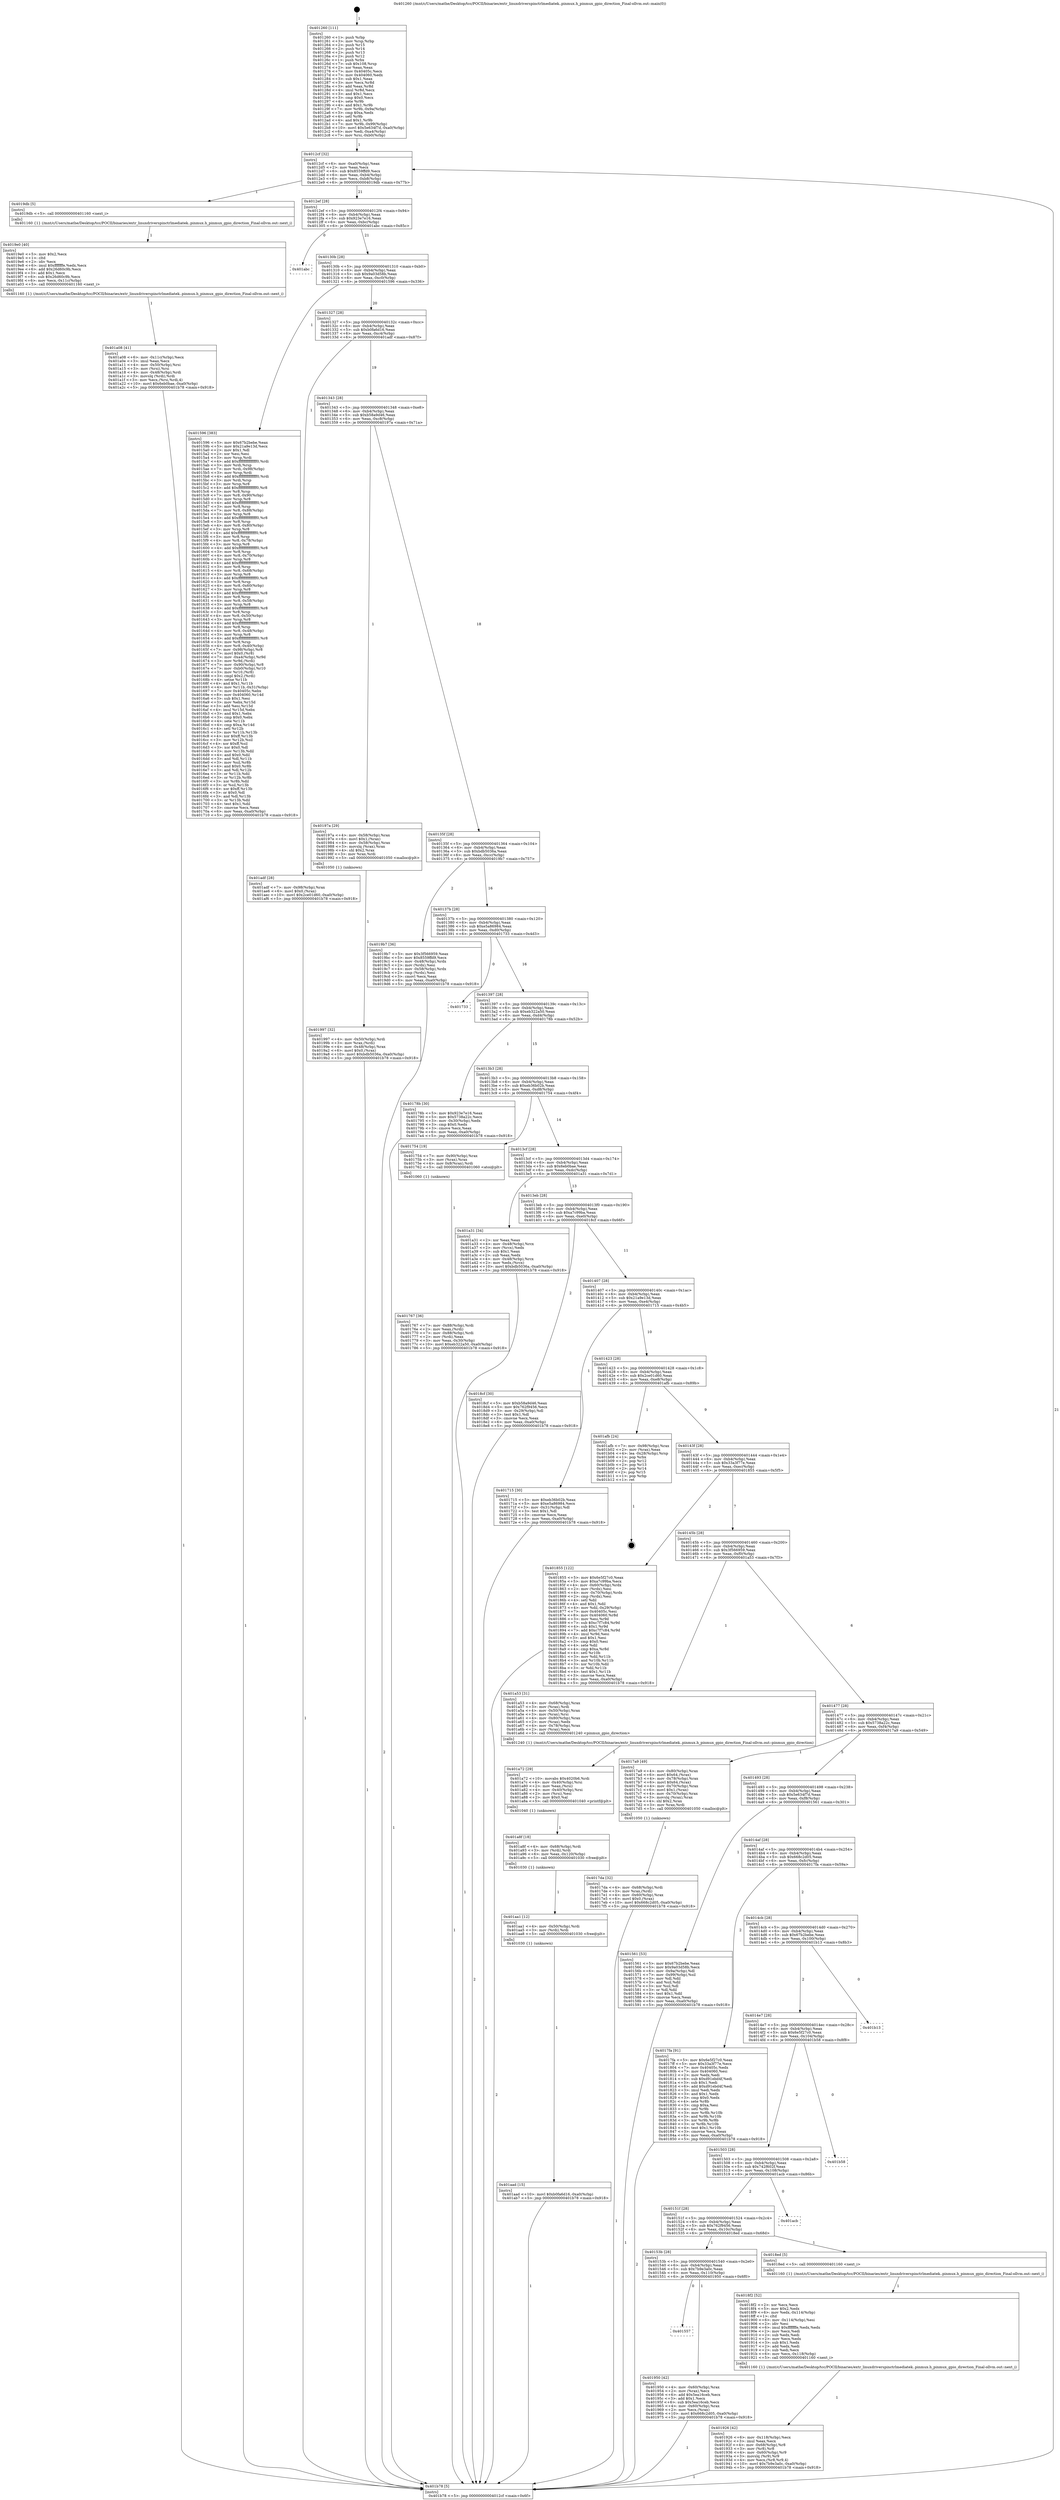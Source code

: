 digraph "0x401260" {
  label = "0x401260 (/mnt/c/Users/mathe/Desktop/tcc/POCII/binaries/extr_linuxdriverspinctrlmediatek..pinmux.h_pinmux_gpio_direction_Final-ollvm.out::main(0))"
  labelloc = "t"
  node[shape=record]

  Entry [label="",width=0.3,height=0.3,shape=circle,fillcolor=black,style=filled]
  "0x4012cf" [label="{
     0x4012cf [32]\l
     | [instrs]\l
     &nbsp;&nbsp;0x4012cf \<+6\>: mov -0xa0(%rbp),%eax\l
     &nbsp;&nbsp;0x4012d5 \<+2\>: mov %eax,%ecx\l
     &nbsp;&nbsp;0x4012d7 \<+6\>: sub $0x8559ffd9,%ecx\l
     &nbsp;&nbsp;0x4012dd \<+6\>: mov %eax,-0xb4(%rbp)\l
     &nbsp;&nbsp;0x4012e3 \<+6\>: mov %ecx,-0xb8(%rbp)\l
     &nbsp;&nbsp;0x4012e9 \<+6\>: je 00000000004019db \<main+0x77b\>\l
  }"]
  "0x4019db" [label="{
     0x4019db [5]\l
     | [instrs]\l
     &nbsp;&nbsp;0x4019db \<+5\>: call 0000000000401160 \<next_i\>\l
     | [calls]\l
     &nbsp;&nbsp;0x401160 \{1\} (/mnt/c/Users/mathe/Desktop/tcc/POCII/binaries/extr_linuxdriverspinctrlmediatek..pinmux.h_pinmux_gpio_direction_Final-ollvm.out::next_i)\l
  }"]
  "0x4012ef" [label="{
     0x4012ef [28]\l
     | [instrs]\l
     &nbsp;&nbsp;0x4012ef \<+5\>: jmp 00000000004012f4 \<main+0x94\>\l
     &nbsp;&nbsp;0x4012f4 \<+6\>: mov -0xb4(%rbp),%eax\l
     &nbsp;&nbsp;0x4012fa \<+5\>: sub $0x923e7e16,%eax\l
     &nbsp;&nbsp;0x4012ff \<+6\>: mov %eax,-0xbc(%rbp)\l
     &nbsp;&nbsp;0x401305 \<+6\>: je 0000000000401abc \<main+0x85c\>\l
  }"]
  Exit [label="",width=0.3,height=0.3,shape=circle,fillcolor=black,style=filled,peripheries=2]
  "0x401abc" [label="{
     0x401abc\l
  }", style=dashed]
  "0x40130b" [label="{
     0x40130b [28]\l
     | [instrs]\l
     &nbsp;&nbsp;0x40130b \<+5\>: jmp 0000000000401310 \<main+0xb0\>\l
     &nbsp;&nbsp;0x401310 \<+6\>: mov -0xb4(%rbp),%eax\l
     &nbsp;&nbsp;0x401316 \<+5\>: sub $0x9a03d58b,%eax\l
     &nbsp;&nbsp;0x40131b \<+6\>: mov %eax,-0xc0(%rbp)\l
     &nbsp;&nbsp;0x401321 \<+6\>: je 0000000000401596 \<main+0x336\>\l
  }"]
  "0x401aad" [label="{
     0x401aad [15]\l
     | [instrs]\l
     &nbsp;&nbsp;0x401aad \<+10\>: movl $0xb0fa6d16,-0xa0(%rbp)\l
     &nbsp;&nbsp;0x401ab7 \<+5\>: jmp 0000000000401b78 \<main+0x918\>\l
  }"]
  "0x401596" [label="{
     0x401596 [383]\l
     | [instrs]\l
     &nbsp;&nbsp;0x401596 \<+5\>: mov $0x67b2bebe,%eax\l
     &nbsp;&nbsp;0x40159b \<+5\>: mov $0x21a9e13d,%ecx\l
     &nbsp;&nbsp;0x4015a0 \<+2\>: mov $0x1,%dl\l
     &nbsp;&nbsp;0x4015a2 \<+2\>: xor %esi,%esi\l
     &nbsp;&nbsp;0x4015a4 \<+3\>: mov %rsp,%rdi\l
     &nbsp;&nbsp;0x4015a7 \<+4\>: add $0xfffffffffffffff0,%rdi\l
     &nbsp;&nbsp;0x4015ab \<+3\>: mov %rdi,%rsp\l
     &nbsp;&nbsp;0x4015ae \<+7\>: mov %rdi,-0x98(%rbp)\l
     &nbsp;&nbsp;0x4015b5 \<+3\>: mov %rsp,%rdi\l
     &nbsp;&nbsp;0x4015b8 \<+4\>: add $0xfffffffffffffff0,%rdi\l
     &nbsp;&nbsp;0x4015bc \<+3\>: mov %rdi,%rsp\l
     &nbsp;&nbsp;0x4015bf \<+3\>: mov %rsp,%r8\l
     &nbsp;&nbsp;0x4015c2 \<+4\>: add $0xfffffffffffffff0,%r8\l
     &nbsp;&nbsp;0x4015c6 \<+3\>: mov %r8,%rsp\l
     &nbsp;&nbsp;0x4015c9 \<+7\>: mov %r8,-0x90(%rbp)\l
     &nbsp;&nbsp;0x4015d0 \<+3\>: mov %rsp,%r8\l
     &nbsp;&nbsp;0x4015d3 \<+4\>: add $0xfffffffffffffff0,%r8\l
     &nbsp;&nbsp;0x4015d7 \<+3\>: mov %r8,%rsp\l
     &nbsp;&nbsp;0x4015da \<+7\>: mov %r8,-0x88(%rbp)\l
     &nbsp;&nbsp;0x4015e1 \<+3\>: mov %rsp,%r8\l
     &nbsp;&nbsp;0x4015e4 \<+4\>: add $0xfffffffffffffff0,%r8\l
     &nbsp;&nbsp;0x4015e8 \<+3\>: mov %r8,%rsp\l
     &nbsp;&nbsp;0x4015eb \<+4\>: mov %r8,-0x80(%rbp)\l
     &nbsp;&nbsp;0x4015ef \<+3\>: mov %rsp,%r8\l
     &nbsp;&nbsp;0x4015f2 \<+4\>: add $0xfffffffffffffff0,%r8\l
     &nbsp;&nbsp;0x4015f6 \<+3\>: mov %r8,%rsp\l
     &nbsp;&nbsp;0x4015f9 \<+4\>: mov %r8,-0x78(%rbp)\l
     &nbsp;&nbsp;0x4015fd \<+3\>: mov %rsp,%r8\l
     &nbsp;&nbsp;0x401600 \<+4\>: add $0xfffffffffffffff0,%r8\l
     &nbsp;&nbsp;0x401604 \<+3\>: mov %r8,%rsp\l
     &nbsp;&nbsp;0x401607 \<+4\>: mov %r8,-0x70(%rbp)\l
     &nbsp;&nbsp;0x40160b \<+3\>: mov %rsp,%r8\l
     &nbsp;&nbsp;0x40160e \<+4\>: add $0xfffffffffffffff0,%r8\l
     &nbsp;&nbsp;0x401612 \<+3\>: mov %r8,%rsp\l
     &nbsp;&nbsp;0x401615 \<+4\>: mov %r8,-0x68(%rbp)\l
     &nbsp;&nbsp;0x401619 \<+3\>: mov %rsp,%r8\l
     &nbsp;&nbsp;0x40161c \<+4\>: add $0xfffffffffffffff0,%r8\l
     &nbsp;&nbsp;0x401620 \<+3\>: mov %r8,%rsp\l
     &nbsp;&nbsp;0x401623 \<+4\>: mov %r8,-0x60(%rbp)\l
     &nbsp;&nbsp;0x401627 \<+3\>: mov %rsp,%r8\l
     &nbsp;&nbsp;0x40162a \<+4\>: add $0xfffffffffffffff0,%r8\l
     &nbsp;&nbsp;0x40162e \<+3\>: mov %r8,%rsp\l
     &nbsp;&nbsp;0x401631 \<+4\>: mov %r8,-0x58(%rbp)\l
     &nbsp;&nbsp;0x401635 \<+3\>: mov %rsp,%r8\l
     &nbsp;&nbsp;0x401638 \<+4\>: add $0xfffffffffffffff0,%r8\l
     &nbsp;&nbsp;0x40163c \<+3\>: mov %r8,%rsp\l
     &nbsp;&nbsp;0x40163f \<+4\>: mov %r8,-0x50(%rbp)\l
     &nbsp;&nbsp;0x401643 \<+3\>: mov %rsp,%r8\l
     &nbsp;&nbsp;0x401646 \<+4\>: add $0xfffffffffffffff0,%r8\l
     &nbsp;&nbsp;0x40164a \<+3\>: mov %r8,%rsp\l
     &nbsp;&nbsp;0x40164d \<+4\>: mov %r8,-0x48(%rbp)\l
     &nbsp;&nbsp;0x401651 \<+3\>: mov %rsp,%r8\l
     &nbsp;&nbsp;0x401654 \<+4\>: add $0xfffffffffffffff0,%r8\l
     &nbsp;&nbsp;0x401658 \<+3\>: mov %r8,%rsp\l
     &nbsp;&nbsp;0x40165b \<+4\>: mov %r8,-0x40(%rbp)\l
     &nbsp;&nbsp;0x40165f \<+7\>: mov -0x98(%rbp),%r8\l
     &nbsp;&nbsp;0x401666 \<+7\>: movl $0x0,(%r8)\l
     &nbsp;&nbsp;0x40166d \<+7\>: mov -0xa4(%rbp),%r9d\l
     &nbsp;&nbsp;0x401674 \<+3\>: mov %r9d,(%rdi)\l
     &nbsp;&nbsp;0x401677 \<+7\>: mov -0x90(%rbp),%r8\l
     &nbsp;&nbsp;0x40167e \<+7\>: mov -0xb0(%rbp),%r10\l
     &nbsp;&nbsp;0x401685 \<+3\>: mov %r10,(%r8)\l
     &nbsp;&nbsp;0x401688 \<+3\>: cmpl $0x2,(%rdi)\l
     &nbsp;&nbsp;0x40168b \<+4\>: setne %r11b\l
     &nbsp;&nbsp;0x40168f \<+4\>: and $0x1,%r11b\l
     &nbsp;&nbsp;0x401693 \<+4\>: mov %r11b,-0x31(%rbp)\l
     &nbsp;&nbsp;0x401697 \<+7\>: mov 0x40405c,%ebx\l
     &nbsp;&nbsp;0x40169e \<+8\>: mov 0x404060,%r14d\l
     &nbsp;&nbsp;0x4016a6 \<+3\>: sub $0x1,%esi\l
     &nbsp;&nbsp;0x4016a9 \<+3\>: mov %ebx,%r15d\l
     &nbsp;&nbsp;0x4016ac \<+3\>: add %esi,%r15d\l
     &nbsp;&nbsp;0x4016af \<+4\>: imul %r15d,%ebx\l
     &nbsp;&nbsp;0x4016b3 \<+3\>: and $0x1,%ebx\l
     &nbsp;&nbsp;0x4016b6 \<+3\>: cmp $0x0,%ebx\l
     &nbsp;&nbsp;0x4016b9 \<+4\>: sete %r11b\l
     &nbsp;&nbsp;0x4016bd \<+4\>: cmp $0xa,%r14d\l
     &nbsp;&nbsp;0x4016c1 \<+4\>: setl %r12b\l
     &nbsp;&nbsp;0x4016c5 \<+3\>: mov %r11b,%r13b\l
     &nbsp;&nbsp;0x4016c8 \<+4\>: xor $0xff,%r13b\l
     &nbsp;&nbsp;0x4016cc \<+3\>: mov %r12b,%sil\l
     &nbsp;&nbsp;0x4016cf \<+4\>: xor $0xff,%sil\l
     &nbsp;&nbsp;0x4016d3 \<+3\>: xor $0x0,%dl\l
     &nbsp;&nbsp;0x4016d6 \<+3\>: mov %r13b,%dil\l
     &nbsp;&nbsp;0x4016d9 \<+4\>: and $0x0,%dil\l
     &nbsp;&nbsp;0x4016dd \<+3\>: and %dl,%r11b\l
     &nbsp;&nbsp;0x4016e0 \<+3\>: mov %sil,%r8b\l
     &nbsp;&nbsp;0x4016e3 \<+4\>: and $0x0,%r8b\l
     &nbsp;&nbsp;0x4016e7 \<+3\>: and %dl,%r12b\l
     &nbsp;&nbsp;0x4016ea \<+3\>: or %r11b,%dil\l
     &nbsp;&nbsp;0x4016ed \<+3\>: or %r12b,%r8b\l
     &nbsp;&nbsp;0x4016f0 \<+3\>: xor %r8b,%dil\l
     &nbsp;&nbsp;0x4016f3 \<+3\>: or %sil,%r13b\l
     &nbsp;&nbsp;0x4016f6 \<+4\>: xor $0xff,%r13b\l
     &nbsp;&nbsp;0x4016fa \<+3\>: or $0x0,%dl\l
     &nbsp;&nbsp;0x4016fd \<+3\>: and %dl,%r13b\l
     &nbsp;&nbsp;0x401700 \<+3\>: or %r13b,%dil\l
     &nbsp;&nbsp;0x401703 \<+4\>: test $0x1,%dil\l
     &nbsp;&nbsp;0x401707 \<+3\>: cmovne %ecx,%eax\l
     &nbsp;&nbsp;0x40170a \<+6\>: mov %eax,-0xa0(%rbp)\l
     &nbsp;&nbsp;0x401710 \<+5\>: jmp 0000000000401b78 \<main+0x918\>\l
  }"]
  "0x401327" [label="{
     0x401327 [28]\l
     | [instrs]\l
     &nbsp;&nbsp;0x401327 \<+5\>: jmp 000000000040132c \<main+0xcc\>\l
     &nbsp;&nbsp;0x40132c \<+6\>: mov -0xb4(%rbp),%eax\l
     &nbsp;&nbsp;0x401332 \<+5\>: sub $0xb0fa6d16,%eax\l
     &nbsp;&nbsp;0x401337 \<+6\>: mov %eax,-0xc4(%rbp)\l
     &nbsp;&nbsp;0x40133d \<+6\>: je 0000000000401adf \<main+0x87f\>\l
  }"]
  "0x401aa1" [label="{
     0x401aa1 [12]\l
     | [instrs]\l
     &nbsp;&nbsp;0x401aa1 \<+4\>: mov -0x50(%rbp),%rdi\l
     &nbsp;&nbsp;0x401aa5 \<+3\>: mov (%rdi),%rdi\l
     &nbsp;&nbsp;0x401aa8 \<+5\>: call 0000000000401030 \<free@plt\>\l
     | [calls]\l
     &nbsp;&nbsp;0x401030 \{1\} (unknown)\l
  }"]
  "0x401adf" [label="{
     0x401adf [28]\l
     | [instrs]\l
     &nbsp;&nbsp;0x401adf \<+7\>: mov -0x98(%rbp),%rax\l
     &nbsp;&nbsp;0x401ae6 \<+6\>: movl $0x0,(%rax)\l
     &nbsp;&nbsp;0x401aec \<+10\>: movl $0x2ce01d60,-0xa0(%rbp)\l
     &nbsp;&nbsp;0x401af6 \<+5\>: jmp 0000000000401b78 \<main+0x918\>\l
  }"]
  "0x401343" [label="{
     0x401343 [28]\l
     | [instrs]\l
     &nbsp;&nbsp;0x401343 \<+5\>: jmp 0000000000401348 \<main+0xe8\>\l
     &nbsp;&nbsp;0x401348 \<+6\>: mov -0xb4(%rbp),%eax\l
     &nbsp;&nbsp;0x40134e \<+5\>: sub $0xb58a9d46,%eax\l
     &nbsp;&nbsp;0x401353 \<+6\>: mov %eax,-0xc8(%rbp)\l
     &nbsp;&nbsp;0x401359 \<+6\>: je 000000000040197a \<main+0x71a\>\l
  }"]
  "0x401a8f" [label="{
     0x401a8f [18]\l
     | [instrs]\l
     &nbsp;&nbsp;0x401a8f \<+4\>: mov -0x68(%rbp),%rdi\l
     &nbsp;&nbsp;0x401a93 \<+3\>: mov (%rdi),%rdi\l
     &nbsp;&nbsp;0x401a96 \<+6\>: mov %eax,-0x120(%rbp)\l
     &nbsp;&nbsp;0x401a9c \<+5\>: call 0000000000401030 \<free@plt\>\l
     | [calls]\l
     &nbsp;&nbsp;0x401030 \{1\} (unknown)\l
  }"]
  "0x40197a" [label="{
     0x40197a [29]\l
     | [instrs]\l
     &nbsp;&nbsp;0x40197a \<+4\>: mov -0x58(%rbp),%rax\l
     &nbsp;&nbsp;0x40197e \<+6\>: movl $0x1,(%rax)\l
     &nbsp;&nbsp;0x401984 \<+4\>: mov -0x58(%rbp),%rax\l
     &nbsp;&nbsp;0x401988 \<+3\>: movslq (%rax),%rax\l
     &nbsp;&nbsp;0x40198b \<+4\>: shl $0x2,%rax\l
     &nbsp;&nbsp;0x40198f \<+3\>: mov %rax,%rdi\l
     &nbsp;&nbsp;0x401992 \<+5\>: call 0000000000401050 \<malloc@plt\>\l
     | [calls]\l
     &nbsp;&nbsp;0x401050 \{1\} (unknown)\l
  }"]
  "0x40135f" [label="{
     0x40135f [28]\l
     | [instrs]\l
     &nbsp;&nbsp;0x40135f \<+5\>: jmp 0000000000401364 \<main+0x104\>\l
     &nbsp;&nbsp;0x401364 \<+6\>: mov -0xb4(%rbp),%eax\l
     &nbsp;&nbsp;0x40136a \<+5\>: sub $0xbdb5036a,%eax\l
     &nbsp;&nbsp;0x40136f \<+6\>: mov %eax,-0xcc(%rbp)\l
     &nbsp;&nbsp;0x401375 \<+6\>: je 00000000004019b7 \<main+0x757\>\l
  }"]
  "0x401a72" [label="{
     0x401a72 [29]\l
     | [instrs]\l
     &nbsp;&nbsp;0x401a72 \<+10\>: movabs $0x4020b6,%rdi\l
     &nbsp;&nbsp;0x401a7c \<+4\>: mov -0x40(%rbp),%rsi\l
     &nbsp;&nbsp;0x401a80 \<+2\>: mov %eax,(%rsi)\l
     &nbsp;&nbsp;0x401a82 \<+4\>: mov -0x40(%rbp),%rsi\l
     &nbsp;&nbsp;0x401a86 \<+2\>: mov (%rsi),%esi\l
     &nbsp;&nbsp;0x401a88 \<+2\>: mov $0x0,%al\l
     &nbsp;&nbsp;0x401a8a \<+5\>: call 0000000000401040 \<printf@plt\>\l
     | [calls]\l
     &nbsp;&nbsp;0x401040 \{1\} (unknown)\l
  }"]
  "0x4019b7" [label="{
     0x4019b7 [36]\l
     | [instrs]\l
     &nbsp;&nbsp;0x4019b7 \<+5\>: mov $0x3f566959,%eax\l
     &nbsp;&nbsp;0x4019bc \<+5\>: mov $0x8559ffd9,%ecx\l
     &nbsp;&nbsp;0x4019c1 \<+4\>: mov -0x48(%rbp),%rdx\l
     &nbsp;&nbsp;0x4019c5 \<+2\>: mov (%rdx),%esi\l
     &nbsp;&nbsp;0x4019c7 \<+4\>: mov -0x58(%rbp),%rdx\l
     &nbsp;&nbsp;0x4019cb \<+2\>: cmp (%rdx),%esi\l
     &nbsp;&nbsp;0x4019cd \<+3\>: cmovl %ecx,%eax\l
     &nbsp;&nbsp;0x4019d0 \<+6\>: mov %eax,-0xa0(%rbp)\l
     &nbsp;&nbsp;0x4019d6 \<+5\>: jmp 0000000000401b78 \<main+0x918\>\l
  }"]
  "0x40137b" [label="{
     0x40137b [28]\l
     | [instrs]\l
     &nbsp;&nbsp;0x40137b \<+5\>: jmp 0000000000401380 \<main+0x120\>\l
     &nbsp;&nbsp;0x401380 \<+6\>: mov -0xb4(%rbp),%eax\l
     &nbsp;&nbsp;0x401386 \<+5\>: sub $0xe5a86984,%eax\l
     &nbsp;&nbsp;0x40138b \<+6\>: mov %eax,-0xd0(%rbp)\l
     &nbsp;&nbsp;0x401391 \<+6\>: je 0000000000401733 \<main+0x4d3\>\l
  }"]
  "0x401a08" [label="{
     0x401a08 [41]\l
     | [instrs]\l
     &nbsp;&nbsp;0x401a08 \<+6\>: mov -0x11c(%rbp),%ecx\l
     &nbsp;&nbsp;0x401a0e \<+3\>: imul %eax,%ecx\l
     &nbsp;&nbsp;0x401a11 \<+4\>: mov -0x50(%rbp),%rsi\l
     &nbsp;&nbsp;0x401a15 \<+3\>: mov (%rsi),%rsi\l
     &nbsp;&nbsp;0x401a18 \<+4\>: mov -0x48(%rbp),%rdi\l
     &nbsp;&nbsp;0x401a1c \<+3\>: movslq (%rdi),%rdi\l
     &nbsp;&nbsp;0x401a1f \<+3\>: mov %ecx,(%rsi,%rdi,4)\l
     &nbsp;&nbsp;0x401a22 \<+10\>: movl $0x6eb0bae,-0xa0(%rbp)\l
     &nbsp;&nbsp;0x401a2c \<+5\>: jmp 0000000000401b78 \<main+0x918\>\l
  }"]
  "0x401733" [label="{
     0x401733\l
  }", style=dashed]
  "0x401397" [label="{
     0x401397 [28]\l
     | [instrs]\l
     &nbsp;&nbsp;0x401397 \<+5\>: jmp 000000000040139c \<main+0x13c\>\l
     &nbsp;&nbsp;0x40139c \<+6\>: mov -0xb4(%rbp),%eax\l
     &nbsp;&nbsp;0x4013a2 \<+5\>: sub $0xeb322a50,%eax\l
     &nbsp;&nbsp;0x4013a7 \<+6\>: mov %eax,-0xd4(%rbp)\l
     &nbsp;&nbsp;0x4013ad \<+6\>: je 000000000040178b \<main+0x52b\>\l
  }"]
  "0x4019e0" [label="{
     0x4019e0 [40]\l
     | [instrs]\l
     &nbsp;&nbsp;0x4019e0 \<+5\>: mov $0x2,%ecx\l
     &nbsp;&nbsp;0x4019e5 \<+1\>: cltd\l
     &nbsp;&nbsp;0x4019e6 \<+2\>: idiv %ecx\l
     &nbsp;&nbsp;0x4019e8 \<+6\>: imul $0xfffffffe,%edx,%ecx\l
     &nbsp;&nbsp;0x4019ee \<+6\>: add $0x26d60c9b,%ecx\l
     &nbsp;&nbsp;0x4019f4 \<+3\>: add $0x1,%ecx\l
     &nbsp;&nbsp;0x4019f7 \<+6\>: sub $0x26d60c9b,%ecx\l
     &nbsp;&nbsp;0x4019fd \<+6\>: mov %ecx,-0x11c(%rbp)\l
     &nbsp;&nbsp;0x401a03 \<+5\>: call 0000000000401160 \<next_i\>\l
     | [calls]\l
     &nbsp;&nbsp;0x401160 \{1\} (/mnt/c/Users/mathe/Desktop/tcc/POCII/binaries/extr_linuxdriverspinctrlmediatek..pinmux.h_pinmux_gpio_direction_Final-ollvm.out::next_i)\l
  }"]
  "0x40178b" [label="{
     0x40178b [30]\l
     | [instrs]\l
     &nbsp;&nbsp;0x40178b \<+5\>: mov $0x923e7e16,%eax\l
     &nbsp;&nbsp;0x401790 \<+5\>: mov $0x5738a22c,%ecx\l
     &nbsp;&nbsp;0x401795 \<+3\>: mov -0x30(%rbp),%edx\l
     &nbsp;&nbsp;0x401798 \<+3\>: cmp $0x0,%edx\l
     &nbsp;&nbsp;0x40179b \<+3\>: cmove %ecx,%eax\l
     &nbsp;&nbsp;0x40179e \<+6\>: mov %eax,-0xa0(%rbp)\l
     &nbsp;&nbsp;0x4017a4 \<+5\>: jmp 0000000000401b78 \<main+0x918\>\l
  }"]
  "0x4013b3" [label="{
     0x4013b3 [28]\l
     | [instrs]\l
     &nbsp;&nbsp;0x4013b3 \<+5\>: jmp 00000000004013b8 \<main+0x158\>\l
     &nbsp;&nbsp;0x4013b8 \<+6\>: mov -0xb4(%rbp),%eax\l
     &nbsp;&nbsp;0x4013be \<+5\>: sub $0xeb36b02b,%eax\l
     &nbsp;&nbsp;0x4013c3 \<+6\>: mov %eax,-0xd8(%rbp)\l
     &nbsp;&nbsp;0x4013c9 \<+6\>: je 0000000000401754 \<main+0x4f4\>\l
  }"]
  "0x401997" [label="{
     0x401997 [32]\l
     | [instrs]\l
     &nbsp;&nbsp;0x401997 \<+4\>: mov -0x50(%rbp),%rdi\l
     &nbsp;&nbsp;0x40199b \<+3\>: mov %rax,(%rdi)\l
     &nbsp;&nbsp;0x40199e \<+4\>: mov -0x48(%rbp),%rax\l
     &nbsp;&nbsp;0x4019a2 \<+6\>: movl $0x0,(%rax)\l
     &nbsp;&nbsp;0x4019a8 \<+10\>: movl $0xbdb5036a,-0xa0(%rbp)\l
     &nbsp;&nbsp;0x4019b2 \<+5\>: jmp 0000000000401b78 \<main+0x918\>\l
  }"]
  "0x401754" [label="{
     0x401754 [19]\l
     | [instrs]\l
     &nbsp;&nbsp;0x401754 \<+7\>: mov -0x90(%rbp),%rax\l
     &nbsp;&nbsp;0x40175b \<+3\>: mov (%rax),%rax\l
     &nbsp;&nbsp;0x40175e \<+4\>: mov 0x8(%rax),%rdi\l
     &nbsp;&nbsp;0x401762 \<+5\>: call 0000000000401060 \<atoi@plt\>\l
     | [calls]\l
     &nbsp;&nbsp;0x401060 \{1\} (unknown)\l
  }"]
  "0x4013cf" [label="{
     0x4013cf [28]\l
     | [instrs]\l
     &nbsp;&nbsp;0x4013cf \<+5\>: jmp 00000000004013d4 \<main+0x174\>\l
     &nbsp;&nbsp;0x4013d4 \<+6\>: mov -0xb4(%rbp),%eax\l
     &nbsp;&nbsp;0x4013da \<+5\>: sub $0x6eb0bae,%eax\l
     &nbsp;&nbsp;0x4013df \<+6\>: mov %eax,-0xdc(%rbp)\l
     &nbsp;&nbsp;0x4013e5 \<+6\>: je 0000000000401a31 \<main+0x7d1\>\l
  }"]
  "0x401557" [label="{
     0x401557\l
  }", style=dashed]
  "0x401a31" [label="{
     0x401a31 [34]\l
     | [instrs]\l
     &nbsp;&nbsp;0x401a31 \<+2\>: xor %eax,%eax\l
     &nbsp;&nbsp;0x401a33 \<+4\>: mov -0x48(%rbp),%rcx\l
     &nbsp;&nbsp;0x401a37 \<+2\>: mov (%rcx),%edx\l
     &nbsp;&nbsp;0x401a39 \<+3\>: sub $0x1,%eax\l
     &nbsp;&nbsp;0x401a3c \<+2\>: sub %eax,%edx\l
     &nbsp;&nbsp;0x401a3e \<+4\>: mov -0x48(%rbp),%rcx\l
     &nbsp;&nbsp;0x401a42 \<+2\>: mov %edx,(%rcx)\l
     &nbsp;&nbsp;0x401a44 \<+10\>: movl $0xbdb5036a,-0xa0(%rbp)\l
     &nbsp;&nbsp;0x401a4e \<+5\>: jmp 0000000000401b78 \<main+0x918\>\l
  }"]
  "0x4013eb" [label="{
     0x4013eb [28]\l
     | [instrs]\l
     &nbsp;&nbsp;0x4013eb \<+5\>: jmp 00000000004013f0 \<main+0x190\>\l
     &nbsp;&nbsp;0x4013f0 \<+6\>: mov -0xb4(%rbp),%eax\l
     &nbsp;&nbsp;0x4013f6 \<+5\>: sub $0xa7c99ba,%eax\l
     &nbsp;&nbsp;0x4013fb \<+6\>: mov %eax,-0xe0(%rbp)\l
     &nbsp;&nbsp;0x401401 \<+6\>: je 00000000004018cf \<main+0x66f\>\l
  }"]
  "0x401950" [label="{
     0x401950 [42]\l
     | [instrs]\l
     &nbsp;&nbsp;0x401950 \<+4\>: mov -0x60(%rbp),%rax\l
     &nbsp;&nbsp;0x401954 \<+2\>: mov (%rax),%ecx\l
     &nbsp;&nbsp;0x401956 \<+6\>: add $0x5ea16ceb,%ecx\l
     &nbsp;&nbsp;0x40195c \<+3\>: add $0x1,%ecx\l
     &nbsp;&nbsp;0x40195f \<+6\>: sub $0x5ea16ceb,%ecx\l
     &nbsp;&nbsp;0x401965 \<+4\>: mov -0x60(%rbp),%rax\l
     &nbsp;&nbsp;0x401969 \<+2\>: mov %ecx,(%rax)\l
     &nbsp;&nbsp;0x40196b \<+10\>: movl $0x668c2d05,-0xa0(%rbp)\l
     &nbsp;&nbsp;0x401975 \<+5\>: jmp 0000000000401b78 \<main+0x918\>\l
  }"]
  "0x4018cf" [label="{
     0x4018cf [30]\l
     | [instrs]\l
     &nbsp;&nbsp;0x4018cf \<+5\>: mov $0xb58a9d46,%eax\l
     &nbsp;&nbsp;0x4018d4 \<+5\>: mov $0x762f9456,%ecx\l
     &nbsp;&nbsp;0x4018d9 \<+3\>: mov -0x29(%rbp),%dl\l
     &nbsp;&nbsp;0x4018dc \<+3\>: test $0x1,%dl\l
     &nbsp;&nbsp;0x4018df \<+3\>: cmovne %ecx,%eax\l
     &nbsp;&nbsp;0x4018e2 \<+6\>: mov %eax,-0xa0(%rbp)\l
     &nbsp;&nbsp;0x4018e8 \<+5\>: jmp 0000000000401b78 \<main+0x918\>\l
  }"]
  "0x401407" [label="{
     0x401407 [28]\l
     | [instrs]\l
     &nbsp;&nbsp;0x401407 \<+5\>: jmp 000000000040140c \<main+0x1ac\>\l
     &nbsp;&nbsp;0x40140c \<+6\>: mov -0xb4(%rbp),%eax\l
     &nbsp;&nbsp;0x401412 \<+5\>: sub $0x21a9e13d,%eax\l
     &nbsp;&nbsp;0x401417 \<+6\>: mov %eax,-0xe4(%rbp)\l
     &nbsp;&nbsp;0x40141d \<+6\>: je 0000000000401715 \<main+0x4b5\>\l
  }"]
  "0x401926" [label="{
     0x401926 [42]\l
     | [instrs]\l
     &nbsp;&nbsp;0x401926 \<+6\>: mov -0x118(%rbp),%ecx\l
     &nbsp;&nbsp;0x40192c \<+3\>: imul %eax,%ecx\l
     &nbsp;&nbsp;0x40192f \<+4\>: mov -0x68(%rbp),%r8\l
     &nbsp;&nbsp;0x401933 \<+3\>: mov (%r8),%r8\l
     &nbsp;&nbsp;0x401936 \<+4\>: mov -0x60(%rbp),%r9\l
     &nbsp;&nbsp;0x40193a \<+3\>: movslq (%r9),%r9\l
     &nbsp;&nbsp;0x40193d \<+4\>: mov %ecx,(%r8,%r9,4)\l
     &nbsp;&nbsp;0x401941 \<+10\>: movl $0x7b9e3a0c,-0xa0(%rbp)\l
     &nbsp;&nbsp;0x40194b \<+5\>: jmp 0000000000401b78 \<main+0x918\>\l
  }"]
  "0x401715" [label="{
     0x401715 [30]\l
     | [instrs]\l
     &nbsp;&nbsp;0x401715 \<+5\>: mov $0xeb36b02b,%eax\l
     &nbsp;&nbsp;0x40171a \<+5\>: mov $0xe5a86984,%ecx\l
     &nbsp;&nbsp;0x40171f \<+3\>: mov -0x31(%rbp),%dl\l
     &nbsp;&nbsp;0x401722 \<+3\>: test $0x1,%dl\l
     &nbsp;&nbsp;0x401725 \<+3\>: cmovne %ecx,%eax\l
     &nbsp;&nbsp;0x401728 \<+6\>: mov %eax,-0xa0(%rbp)\l
     &nbsp;&nbsp;0x40172e \<+5\>: jmp 0000000000401b78 \<main+0x918\>\l
  }"]
  "0x401423" [label="{
     0x401423 [28]\l
     | [instrs]\l
     &nbsp;&nbsp;0x401423 \<+5\>: jmp 0000000000401428 \<main+0x1c8\>\l
     &nbsp;&nbsp;0x401428 \<+6\>: mov -0xb4(%rbp),%eax\l
     &nbsp;&nbsp;0x40142e \<+5\>: sub $0x2ce01d60,%eax\l
     &nbsp;&nbsp;0x401433 \<+6\>: mov %eax,-0xe8(%rbp)\l
     &nbsp;&nbsp;0x401439 \<+6\>: je 0000000000401afb \<main+0x89b\>\l
  }"]
  "0x4018f2" [label="{
     0x4018f2 [52]\l
     | [instrs]\l
     &nbsp;&nbsp;0x4018f2 \<+2\>: xor %ecx,%ecx\l
     &nbsp;&nbsp;0x4018f4 \<+5\>: mov $0x2,%edx\l
     &nbsp;&nbsp;0x4018f9 \<+6\>: mov %edx,-0x114(%rbp)\l
     &nbsp;&nbsp;0x4018ff \<+1\>: cltd\l
     &nbsp;&nbsp;0x401900 \<+6\>: mov -0x114(%rbp),%esi\l
     &nbsp;&nbsp;0x401906 \<+2\>: idiv %esi\l
     &nbsp;&nbsp;0x401908 \<+6\>: imul $0xfffffffe,%edx,%edx\l
     &nbsp;&nbsp;0x40190e \<+2\>: mov %ecx,%edi\l
     &nbsp;&nbsp;0x401910 \<+2\>: sub %edx,%edi\l
     &nbsp;&nbsp;0x401912 \<+2\>: mov %ecx,%edx\l
     &nbsp;&nbsp;0x401914 \<+3\>: sub $0x1,%edx\l
     &nbsp;&nbsp;0x401917 \<+2\>: add %edx,%edi\l
     &nbsp;&nbsp;0x401919 \<+2\>: sub %edi,%ecx\l
     &nbsp;&nbsp;0x40191b \<+6\>: mov %ecx,-0x118(%rbp)\l
     &nbsp;&nbsp;0x401921 \<+5\>: call 0000000000401160 \<next_i\>\l
     | [calls]\l
     &nbsp;&nbsp;0x401160 \{1\} (/mnt/c/Users/mathe/Desktop/tcc/POCII/binaries/extr_linuxdriverspinctrlmediatek..pinmux.h_pinmux_gpio_direction_Final-ollvm.out::next_i)\l
  }"]
  "0x401afb" [label="{
     0x401afb [24]\l
     | [instrs]\l
     &nbsp;&nbsp;0x401afb \<+7\>: mov -0x98(%rbp),%rax\l
     &nbsp;&nbsp;0x401b02 \<+2\>: mov (%rax),%eax\l
     &nbsp;&nbsp;0x401b04 \<+4\>: lea -0x28(%rbp),%rsp\l
     &nbsp;&nbsp;0x401b08 \<+1\>: pop %rbx\l
     &nbsp;&nbsp;0x401b09 \<+2\>: pop %r12\l
     &nbsp;&nbsp;0x401b0b \<+2\>: pop %r13\l
     &nbsp;&nbsp;0x401b0d \<+2\>: pop %r14\l
     &nbsp;&nbsp;0x401b0f \<+2\>: pop %r15\l
     &nbsp;&nbsp;0x401b11 \<+1\>: pop %rbp\l
     &nbsp;&nbsp;0x401b12 \<+1\>: ret\l
  }"]
  "0x40143f" [label="{
     0x40143f [28]\l
     | [instrs]\l
     &nbsp;&nbsp;0x40143f \<+5\>: jmp 0000000000401444 \<main+0x1e4\>\l
     &nbsp;&nbsp;0x401444 \<+6\>: mov -0xb4(%rbp),%eax\l
     &nbsp;&nbsp;0x40144a \<+5\>: sub $0x33a3f77e,%eax\l
     &nbsp;&nbsp;0x40144f \<+6\>: mov %eax,-0xec(%rbp)\l
     &nbsp;&nbsp;0x401455 \<+6\>: je 0000000000401855 \<main+0x5f5\>\l
  }"]
  "0x40153b" [label="{
     0x40153b [28]\l
     | [instrs]\l
     &nbsp;&nbsp;0x40153b \<+5\>: jmp 0000000000401540 \<main+0x2e0\>\l
     &nbsp;&nbsp;0x401540 \<+6\>: mov -0xb4(%rbp),%eax\l
     &nbsp;&nbsp;0x401546 \<+5\>: sub $0x7b9e3a0c,%eax\l
     &nbsp;&nbsp;0x40154b \<+6\>: mov %eax,-0x110(%rbp)\l
     &nbsp;&nbsp;0x401551 \<+6\>: je 0000000000401950 \<main+0x6f0\>\l
  }"]
  "0x401855" [label="{
     0x401855 [122]\l
     | [instrs]\l
     &nbsp;&nbsp;0x401855 \<+5\>: mov $0x6e5f27c0,%eax\l
     &nbsp;&nbsp;0x40185a \<+5\>: mov $0xa7c99ba,%ecx\l
     &nbsp;&nbsp;0x40185f \<+4\>: mov -0x60(%rbp),%rdx\l
     &nbsp;&nbsp;0x401863 \<+2\>: mov (%rdx),%esi\l
     &nbsp;&nbsp;0x401865 \<+4\>: mov -0x70(%rbp),%rdx\l
     &nbsp;&nbsp;0x401869 \<+2\>: cmp (%rdx),%esi\l
     &nbsp;&nbsp;0x40186b \<+4\>: setl %dil\l
     &nbsp;&nbsp;0x40186f \<+4\>: and $0x1,%dil\l
     &nbsp;&nbsp;0x401873 \<+4\>: mov %dil,-0x29(%rbp)\l
     &nbsp;&nbsp;0x401877 \<+7\>: mov 0x40405c,%esi\l
     &nbsp;&nbsp;0x40187e \<+8\>: mov 0x404060,%r8d\l
     &nbsp;&nbsp;0x401886 \<+3\>: mov %esi,%r9d\l
     &nbsp;&nbsp;0x401889 \<+7\>: sub $0xc7f7c84,%r9d\l
     &nbsp;&nbsp;0x401890 \<+4\>: sub $0x1,%r9d\l
     &nbsp;&nbsp;0x401894 \<+7\>: add $0xc7f7c84,%r9d\l
     &nbsp;&nbsp;0x40189b \<+4\>: imul %r9d,%esi\l
     &nbsp;&nbsp;0x40189f \<+3\>: and $0x1,%esi\l
     &nbsp;&nbsp;0x4018a2 \<+3\>: cmp $0x0,%esi\l
     &nbsp;&nbsp;0x4018a5 \<+4\>: sete %dil\l
     &nbsp;&nbsp;0x4018a9 \<+4\>: cmp $0xa,%r8d\l
     &nbsp;&nbsp;0x4018ad \<+4\>: setl %r10b\l
     &nbsp;&nbsp;0x4018b1 \<+3\>: mov %dil,%r11b\l
     &nbsp;&nbsp;0x4018b4 \<+3\>: and %r10b,%r11b\l
     &nbsp;&nbsp;0x4018b7 \<+3\>: xor %r10b,%dil\l
     &nbsp;&nbsp;0x4018ba \<+3\>: or %dil,%r11b\l
     &nbsp;&nbsp;0x4018bd \<+4\>: test $0x1,%r11b\l
     &nbsp;&nbsp;0x4018c1 \<+3\>: cmovne %ecx,%eax\l
     &nbsp;&nbsp;0x4018c4 \<+6\>: mov %eax,-0xa0(%rbp)\l
     &nbsp;&nbsp;0x4018ca \<+5\>: jmp 0000000000401b78 \<main+0x918\>\l
  }"]
  "0x40145b" [label="{
     0x40145b [28]\l
     | [instrs]\l
     &nbsp;&nbsp;0x40145b \<+5\>: jmp 0000000000401460 \<main+0x200\>\l
     &nbsp;&nbsp;0x401460 \<+6\>: mov -0xb4(%rbp),%eax\l
     &nbsp;&nbsp;0x401466 \<+5\>: sub $0x3f566959,%eax\l
     &nbsp;&nbsp;0x40146b \<+6\>: mov %eax,-0xf0(%rbp)\l
     &nbsp;&nbsp;0x401471 \<+6\>: je 0000000000401a53 \<main+0x7f3\>\l
  }"]
  "0x4018ed" [label="{
     0x4018ed [5]\l
     | [instrs]\l
     &nbsp;&nbsp;0x4018ed \<+5\>: call 0000000000401160 \<next_i\>\l
     | [calls]\l
     &nbsp;&nbsp;0x401160 \{1\} (/mnt/c/Users/mathe/Desktop/tcc/POCII/binaries/extr_linuxdriverspinctrlmediatek..pinmux.h_pinmux_gpio_direction_Final-ollvm.out::next_i)\l
  }"]
  "0x401a53" [label="{
     0x401a53 [31]\l
     | [instrs]\l
     &nbsp;&nbsp;0x401a53 \<+4\>: mov -0x68(%rbp),%rax\l
     &nbsp;&nbsp;0x401a57 \<+3\>: mov (%rax),%rdi\l
     &nbsp;&nbsp;0x401a5a \<+4\>: mov -0x50(%rbp),%rax\l
     &nbsp;&nbsp;0x401a5e \<+3\>: mov (%rax),%rsi\l
     &nbsp;&nbsp;0x401a61 \<+4\>: mov -0x80(%rbp),%rax\l
     &nbsp;&nbsp;0x401a65 \<+2\>: mov (%rax),%edx\l
     &nbsp;&nbsp;0x401a67 \<+4\>: mov -0x78(%rbp),%rax\l
     &nbsp;&nbsp;0x401a6b \<+2\>: mov (%rax),%ecx\l
     &nbsp;&nbsp;0x401a6d \<+5\>: call 0000000000401240 \<pinmux_gpio_direction\>\l
     | [calls]\l
     &nbsp;&nbsp;0x401240 \{1\} (/mnt/c/Users/mathe/Desktop/tcc/POCII/binaries/extr_linuxdriverspinctrlmediatek..pinmux.h_pinmux_gpio_direction_Final-ollvm.out::pinmux_gpio_direction)\l
  }"]
  "0x401477" [label="{
     0x401477 [28]\l
     | [instrs]\l
     &nbsp;&nbsp;0x401477 \<+5\>: jmp 000000000040147c \<main+0x21c\>\l
     &nbsp;&nbsp;0x40147c \<+6\>: mov -0xb4(%rbp),%eax\l
     &nbsp;&nbsp;0x401482 \<+5\>: sub $0x5738a22c,%eax\l
     &nbsp;&nbsp;0x401487 \<+6\>: mov %eax,-0xf4(%rbp)\l
     &nbsp;&nbsp;0x40148d \<+6\>: je 00000000004017a9 \<main+0x549\>\l
  }"]
  "0x40151f" [label="{
     0x40151f [28]\l
     | [instrs]\l
     &nbsp;&nbsp;0x40151f \<+5\>: jmp 0000000000401524 \<main+0x2c4\>\l
     &nbsp;&nbsp;0x401524 \<+6\>: mov -0xb4(%rbp),%eax\l
     &nbsp;&nbsp;0x40152a \<+5\>: sub $0x762f9456,%eax\l
     &nbsp;&nbsp;0x40152f \<+6\>: mov %eax,-0x10c(%rbp)\l
     &nbsp;&nbsp;0x401535 \<+6\>: je 00000000004018ed \<main+0x68d\>\l
  }"]
  "0x4017a9" [label="{
     0x4017a9 [49]\l
     | [instrs]\l
     &nbsp;&nbsp;0x4017a9 \<+4\>: mov -0x80(%rbp),%rax\l
     &nbsp;&nbsp;0x4017ad \<+6\>: movl $0x64,(%rax)\l
     &nbsp;&nbsp;0x4017b3 \<+4\>: mov -0x78(%rbp),%rax\l
     &nbsp;&nbsp;0x4017b7 \<+6\>: movl $0x64,(%rax)\l
     &nbsp;&nbsp;0x4017bd \<+4\>: mov -0x70(%rbp),%rax\l
     &nbsp;&nbsp;0x4017c1 \<+6\>: movl $0x1,(%rax)\l
     &nbsp;&nbsp;0x4017c7 \<+4\>: mov -0x70(%rbp),%rax\l
     &nbsp;&nbsp;0x4017cb \<+3\>: movslq (%rax),%rax\l
     &nbsp;&nbsp;0x4017ce \<+4\>: shl $0x2,%rax\l
     &nbsp;&nbsp;0x4017d2 \<+3\>: mov %rax,%rdi\l
     &nbsp;&nbsp;0x4017d5 \<+5\>: call 0000000000401050 \<malloc@plt\>\l
     | [calls]\l
     &nbsp;&nbsp;0x401050 \{1\} (unknown)\l
  }"]
  "0x401493" [label="{
     0x401493 [28]\l
     | [instrs]\l
     &nbsp;&nbsp;0x401493 \<+5\>: jmp 0000000000401498 \<main+0x238\>\l
     &nbsp;&nbsp;0x401498 \<+6\>: mov -0xb4(%rbp),%eax\l
     &nbsp;&nbsp;0x40149e \<+5\>: sub $0x5e634f7d,%eax\l
     &nbsp;&nbsp;0x4014a3 \<+6\>: mov %eax,-0xf8(%rbp)\l
     &nbsp;&nbsp;0x4014a9 \<+6\>: je 0000000000401561 \<main+0x301\>\l
  }"]
  "0x401acb" [label="{
     0x401acb\l
  }", style=dashed]
  "0x401561" [label="{
     0x401561 [53]\l
     | [instrs]\l
     &nbsp;&nbsp;0x401561 \<+5\>: mov $0x67b2bebe,%eax\l
     &nbsp;&nbsp;0x401566 \<+5\>: mov $0x9a03d58b,%ecx\l
     &nbsp;&nbsp;0x40156b \<+6\>: mov -0x9a(%rbp),%dl\l
     &nbsp;&nbsp;0x401571 \<+7\>: mov -0x99(%rbp),%sil\l
     &nbsp;&nbsp;0x401578 \<+3\>: mov %dl,%dil\l
     &nbsp;&nbsp;0x40157b \<+3\>: and %sil,%dil\l
     &nbsp;&nbsp;0x40157e \<+3\>: xor %sil,%dl\l
     &nbsp;&nbsp;0x401581 \<+3\>: or %dl,%dil\l
     &nbsp;&nbsp;0x401584 \<+4\>: test $0x1,%dil\l
     &nbsp;&nbsp;0x401588 \<+3\>: cmovne %ecx,%eax\l
     &nbsp;&nbsp;0x40158b \<+6\>: mov %eax,-0xa0(%rbp)\l
     &nbsp;&nbsp;0x401591 \<+5\>: jmp 0000000000401b78 \<main+0x918\>\l
  }"]
  "0x4014af" [label="{
     0x4014af [28]\l
     | [instrs]\l
     &nbsp;&nbsp;0x4014af \<+5\>: jmp 00000000004014b4 \<main+0x254\>\l
     &nbsp;&nbsp;0x4014b4 \<+6\>: mov -0xb4(%rbp),%eax\l
     &nbsp;&nbsp;0x4014ba \<+5\>: sub $0x668c2d05,%eax\l
     &nbsp;&nbsp;0x4014bf \<+6\>: mov %eax,-0xfc(%rbp)\l
     &nbsp;&nbsp;0x4014c5 \<+6\>: je 00000000004017fa \<main+0x59a\>\l
  }"]
  "0x401b78" [label="{
     0x401b78 [5]\l
     | [instrs]\l
     &nbsp;&nbsp;0x401b78 \<+5\>: jmp 00000000004012cf \<main+0x6f\>\l
  }"]
  "0x401260" [label="{
     0x401260 [111]\l
     | [instrs]\l
     &nbsp;&nbsp;0x401260 \<+1\>: push %rbp\l
     &nbsp;&nbsp;0x401261 \<+3\>: mov %rsp,%rbp\l
     &nbsp;&nbsp;0x401264 \<+2\>: push %r15\l
     &nbsp;&nbsp;0x401266 \<+2\>: push %r14\l
     &nbsp;&nbsp;0x401268 \<+2\>: push %r13\l
     &nbsp;&nbsp;0x40126a \<+2\>: push %r12\l
     &nbsp;&nbsp;0x40126c \<+1\>: push %rbx\l
     &nbsp;&nbsp;0x40126d \<+7\>: sub $0x108,%rsp\l
     &nbsp;&nbsp;0x401274 \<+2\>: xor %eax,%eax\l
     &nbsp;&nbsp;0x401276 \<+7\>: mov 0x40405c,%ecx\l
     &nbsp;&nbsp;0x40127d \<+7\>: mov 0x404060,%edx\l
     &nbsp;&nbsp;0x401284 \<+3\>: sub $0x1,%eax\l
     &nbsp;&nbsp;0x401287 \<+3\>: mov %ecx,%r8d\l
     &nbsp;&nbsp;0x40128a \<+3\>: add %eax,%r8d\l
     &nbsp;&nbsp;0x40128d \<+4\>: imul %r8d,%ecx\l
     &nbsp;&nbsp;0x401291 \<+3\>: and $0x1,%ecx\l
     &nbsp;&nbsp;0x401294 \<+3\>: cmp $0x0,%ecx\l
     &nbsp;&nbsp;0x401297 \<+4\>: sete %r9b\l
     &nbsp;&nbsp;0x40129b \<+4\>: and $0x1,%r9b\l
     &nbsp;&nbsp;0x40129f \<+7\>: mov %r9b,-0x9a(%rbp)\l
     &nbsp;&nbsp;0x4012a6 \<+3\>: cmp $0xa,%edx\l
     &nbsp;&nbsp;0x4012a9 \<+4\>: setl %r9b\l
     &nbsp;&nbsp;0x4012ad \<+4\>: and $0x1,%r9b\l
     &nbsp;&nbsp;0x4012b1 \<+7\>: mov %r9b,-0x99(%rbp)\l
     &nbsp;&nbsp;0x4012b8 \<+10\>: movl $0x5e634f7d,-0xa0(%rbp)\l
     &nbsp;&nbsp;0x4012c2 \<+6\>: mov %edi,-0xa4(%rbp)\l
     &nbsp;&nbsp;0x4012c8 \<+7\>: mov %rsi,-0xb0(%rbp)\l
  }"]
  "0x401503" [label="{
     0x401503 [28]\l
     | [instrs]\l
     &nbsp;&nbsp;0x401503 \<+5\>: jmp 0000000000401508 \<main+0x2a8\>\l
     &nbsp;&nbsp;0x401508 \<+6\>: mov -0xb4(%rbp),%eax\l
     &nbsp;&nbsp;0x40150e \<+5\>: sub $0x742f602f,%eax\l
     &nbsp;&nbsp;0x401513 \<+6\>: mov %eax,-0x108(%rbp)\l
     &nbsp;&nbsp;0x401519 \<+6\>: je 0000000000401acb \<main+0x86b\>\l
  }"]
  "0x401767" [label="{
     0x401767 [36]\l
     | [instrs]\l
     &nbsp;&nbsp;0x401767 \<+7\>: mov -0x88(%rbp),%rdi\l
     &nbsp;&nbsp;0x40176e \<+2\>: mov %eax,(%rdi)\l
     &nbsp;&nbsp;0x401770 \<+7\>: mov -0x88(%rbp),%rdi\l
     &nbsp;&nbsp;0x401777 \<+2\>: mov (%rdi),%eax\l
     &nbsp;&nbsp;0x401779 \<+3\>: mov %eax,-0x30(%rbp)\l
     &nbsp;&nbsp;0x40177c \<+10\>: movl $0xeb322a50,-0xa0(%rbp)\l
     &nbsp;&nbsp;0x401786 \<+5\>: jmp 0000000000401b78 \<main+0x918\>\l
  }"]
  "0x4017da" [label="{
     0x4017da [32]\l
     | [instrs]\l
     &nbsp;&nbsp;0x4017da \<+4\>: mov -0x68(%rbp),%rdi\l
     &nbsp;&nbsp;0x4017de \<+3\>: mov %rax,(%rdi)\l
     &nbsp;&nbsp;0x4017e1 \<+4\>: mov -0x60(%rbp),%rax\l
     &nbsp;&nbsp;0x4017e5 \<+6\>: movl $0x0,(%rax)\l
     &nbsp;&nbsp;0x4017eb \<+10\>: movl $0x668c2d05,-0xa0(%rbp)\l
     &nbsp;&nbsp;0x4017f5 \<+5\>: jmp 0000000000401b78 \<main+0x918\>\l
  }"]
  "0x401b58" [label="{
     0x401b58\l
  }", style=dashed]
  "0x4017fa" [label="{
     0x4017fa [91]\l
     | [instrs]\l
     &nbsp;&nbsp;0x4017fa \<+5\>: mov $0x6e5f27c0,%eax\l
     &nbsp;&nbsp;0x4017ff \<+5\>: mov $0x33a3f77e,%ecx\l
     &nbsp;&nbsp;0x401804 \<+7\>: mov 0x40405c,%edx\l
     &nbsp;&nbsp;0x40180b \<+7\>: mov 0x404060,%esi\l
     &nbsp;&nbsp;0x401812 \<+2\>: mov %edx,%edi\l
     &nbsp;&nbsp;0x401814 \<+6\>: sub $0xd91ebd4f,%edi\l
     &nbsp;&nbsp;0x40181a \<+3\>: sub $0x1,%edi\l
     &nbsp;&nbsp;0x40181d \<+6\>: add $0xd91ebd4f,%edi\l
     &nbsp;&nbsp;0x401823 \<+3\>: imul %edi,%edx\l
     &nbsp;&nbsp;0x401826 \<+3\>: and $0x1,%edx\l
     &nbsp;&nbsp;0x401829 \<+3\>: cmp $0x0,%edx\l
     &nbsp;&nbsp;0x40182c \<+4\>: sete %r8b\l
     &nbsp;&nbsp;0x401830 \<+3\>: cmp $0xa,%esi\l
     &nbsp;&nbsp;0x401833 \<+4\>: setl %r9b\l
     &nbsp;&nbsp;0x401837 \<+3\>: mov %r8b,%r10b\l
     &nbsp;&nbsp;0x40183a \<+3\>: and %r9b,%r10b\l
     &nbsp;&nbsp;0x40183d \<+3\>: xor %r9b,%r8b\l
     &nbsp;&nbsp;0x401840 \<+3\>: or %r8b,%r10b\l
     &nbsp;&nbsp;0x401843 \<+4\>: test $0x1,%r10b\l
     &nbsp;&nbsp;0x401847 \<+3\>: cmovne %ecx,%eax\l
     &nbsp;&nbsp;0x40184a \<+6\>: mov %eax,-0xa0(%rbp)\l
     &nbsp;&nbsp;0x401850 \<+5\>: jmp 0000000000401b78 \<main+0x918\>\l
  }"]
  "0x4014cb" [label="{
     0x4014cb [28]\l
     | [instrs]\l
     &nbsp;&nbsp;0x4014cb \<+5\>: jmp 00000000004014d0 \<main+0x270\>\l
     &nbsp;&nbsp;0x4014d0 \<+6\>: mov -0xb4(%rbp),%eax\l
     &nbsp;&nbsp;0x4014d6 \<+5\>: sub $0x67b2bebe,%eax\l
     &nbsp;&nbsp;0x4014db \<+6\>: mov %eax,-0x100(%rbp)\l
     &nbsp;&nbsp;0x4014e1 \<+6\>: je 0000000000401b13 \<main+0x8b3\>\l
  }"]
  "0x4014e7" [label="{
     0x4014e7 [28]\l
     | [instrs]\l
     &nbsp;&nbsp;0x4014e7 \<+5\>: jmp 00000000004014ec \<main+0x28c\>\l
     &nbsp;&nbsp;0x4014ec \<+6\>: mov -0xb4(%rbp),%eax\l
     &nbsp;&nbsp;0x4014f2 \<+5\>: sub $0x6e5f27c0,%eax\l
     &nbsp;&nbsp;0x4014f7 \<+6\>: mov %eax,-0x104(%rbp)\l
     &nbsp;&nbsp;0x4014fd \<+6\>: je 0000000000401b58 \<main+0x8f8\>\l
  }"]
  "0x401b13" [label="{
     0x401b13\l
  }", style=dashed]
  Entry -> "0x401260" [label=" 1"]
  "0x4012cf" -> "0x4019db" [label=" 1"]
  "0x4012cf" -> "0x4012ef" [label=" 21"]
  "0x401afb" -> Exit [label=" 1"]
  "0x4012ef" -> "0x401abc" [label=" 0"]
  "0x4012ef" -> "0x40130b" [label=" 21"]
  "0x401adf" -> "0x401b78" [label=" 1"]
  "0x40130b" -> "0x401596" [label=" 1"]
  "0x40130b" -> "0x401327" [label=" 20"]
  "0x401aad" -> "0x401b78" [label=" 1"]
  "0x401327" -> "0x401adf" [label=" 1"]
  "0x401327" -> "0x401343" [label=" 19"]
  "0x401aa1" -> "0x401aad" [label=" 1"]
  "0x401343" -> "0x40197a" [label=" 1"]
  "0x401343" -> "0x40135f" [label=" 18"]
  "0x401a8f" -> "0x401aa1" [label=" 1"]
  "0x40135f" -> "0x4019b7" [label=" 2"]
  "0x40135f" -> "0x40137b" [label=" 16"]
  "0x401a72" -> "0x401a8f" [label=" 1"]
  "0x40137b" -> "0x401733" [label=" 0"]
  "0x40137b" -> "0x401397" [label=" 16"]
  "0x401a53" -> "0x401a72" [label=" 1"]
  "0x401397" -> "0x40178b" [label=" 1"]
  "0x401397" -> "0x4013b3" [label=" 15"]
  "0x401a31" -> "0x401b78" [label=" 1"]
  "0x4013b3" -> "0x401754" [label=" 1"]
  "0x4013b3" -> "0x4013cf" [label=" 14"]
  "0x401a08" -> "0x401b78" [label=" 1"]
  "0x4013cf" -> "0x401a31" [label=" 1"]
  "0x4013cf" -> "0x4013eb" [label=" 13"]
  "0x4019e0" -> "0x401a08" [label=" 1"]
  "0x4013eb" -> "0x4018cf" [label=" 2"]
  "0x4013eb" -> "0x401407" [label=" 11"]
  "0x4019db" -> "0x4019e0" [label=" 1"]
  "0x401407" -> "0x401715" [label=" 1"]
  "0x401407" -> "0x401423" [label=" 10"]
  "0x401997" -> "0x401b78" [label=" 1"]
  "0x401423" -> "0x401afb" [label=" 1"]
  "0x401423" -> "0x40143f" [label=" 9"]
  "0x40197a" -> "0x401997" [label=" 1"]
  "0x40143f" -> "0x401855" [label=" 2"]
  "0x40143f" -> "0x40145b" [label=" 7"]
  "0x401950" -> "0x401b78" [label=" 1"]
  "0x40145b" -> "0x401a53" [label=" 1"]
  "0x40145b" -> "0x401477" [label=" 6"]
  "0x40153b" -> "0x401557" [label=" 0"]
  "0x401477" -> "0x4017a9" [label=" 1"]
  "0x401477" -> "0x401493" [label=" 5"]
  "0x4019b7" -> "0x401b78" [label=" 2"]
  "0x401493" -> "0x401561" [label=" 1"]
  "0x401493" -> "0x4014af" [label=" 4"]
  "0x401561" -> "0x401b78" [label=" 1"]
  "0x401260" -> "0x4012cf" [label=" 1"]
  "0x401b78" -> "0x4012cf" [label=" 21"]
  "0x401926" -> "0x401b78" [label=" 1"]
  "0x401596" -> "0x401b78" [label=" 1"]
  "0x401715" -> "0x401b78" [label=" 1"]
  "0x401754" -> "0x401767" [label=" 1"]
  "0x401767" -> "0x401b78" [label=" 1"]
  "0x40178b" -> "0x401b78" [label=" 1"]
  "0x4017a9" -> "0x4017da" [label=" 1"]
  "0x4017da" -> "0x401b78" [label=" 1"]
  "0x4018ed" -> "0x4018f2" [label=" 1"]
  "0x4014af" -> "0x4017fa" [label=" 2"]
  "0x4014af" -> "0x4014cb" [label=" 2"]
  "0x4017fa" -> "0x401b78" [label=" 2"]
  "0x401855" -> "0x401b78" [label=" 2"]
  "0x4018cf" -> "0x401b78" [label=" 2"]
  "0x40151f" -> "0x40153b" [label=" 1"]
  "0x4014cb" -> "0x401b13" [label=" 0"]
  "0x4014cb" -> "0x4014e7" [label=" 2"]
  "0x40151f" -> "0x4018ed" [label=" 1"]
  "0x4014e7" -> "0x401b58" [label=" 0"]
  "0x4014e7" -> "0x401503" [label=" 2"]
  "0x4018f2" -> "0x401926" [label=" 1"]
  "0x401503" -> "0x401acb" [label=" 0"]
  "0x401503" -> "0x40151f" [label=" 2"]
  "0x40153b" -> "0x401950" [label=" 1"]
}
